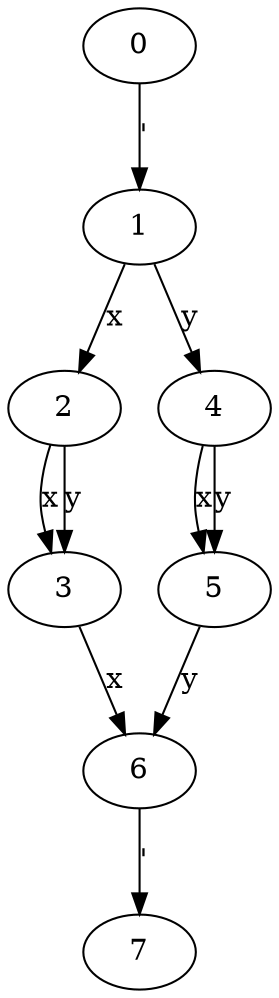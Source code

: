 digraph G {
0;1;2;3;4;5;6;7;
0 -> 1 [label="'"];
1 -> 2 [label="x"];
1 -> 4 [label="y"];
3 -> 6 [label="x"];
5 -> 6 [label="y"];
2 -> 3 [label="x"];
2 -> 3 [label="y"];
4 -> 5 [label="x"];
4 -> 5 [label="y"];
6 -> 7 [label="'"];
}
